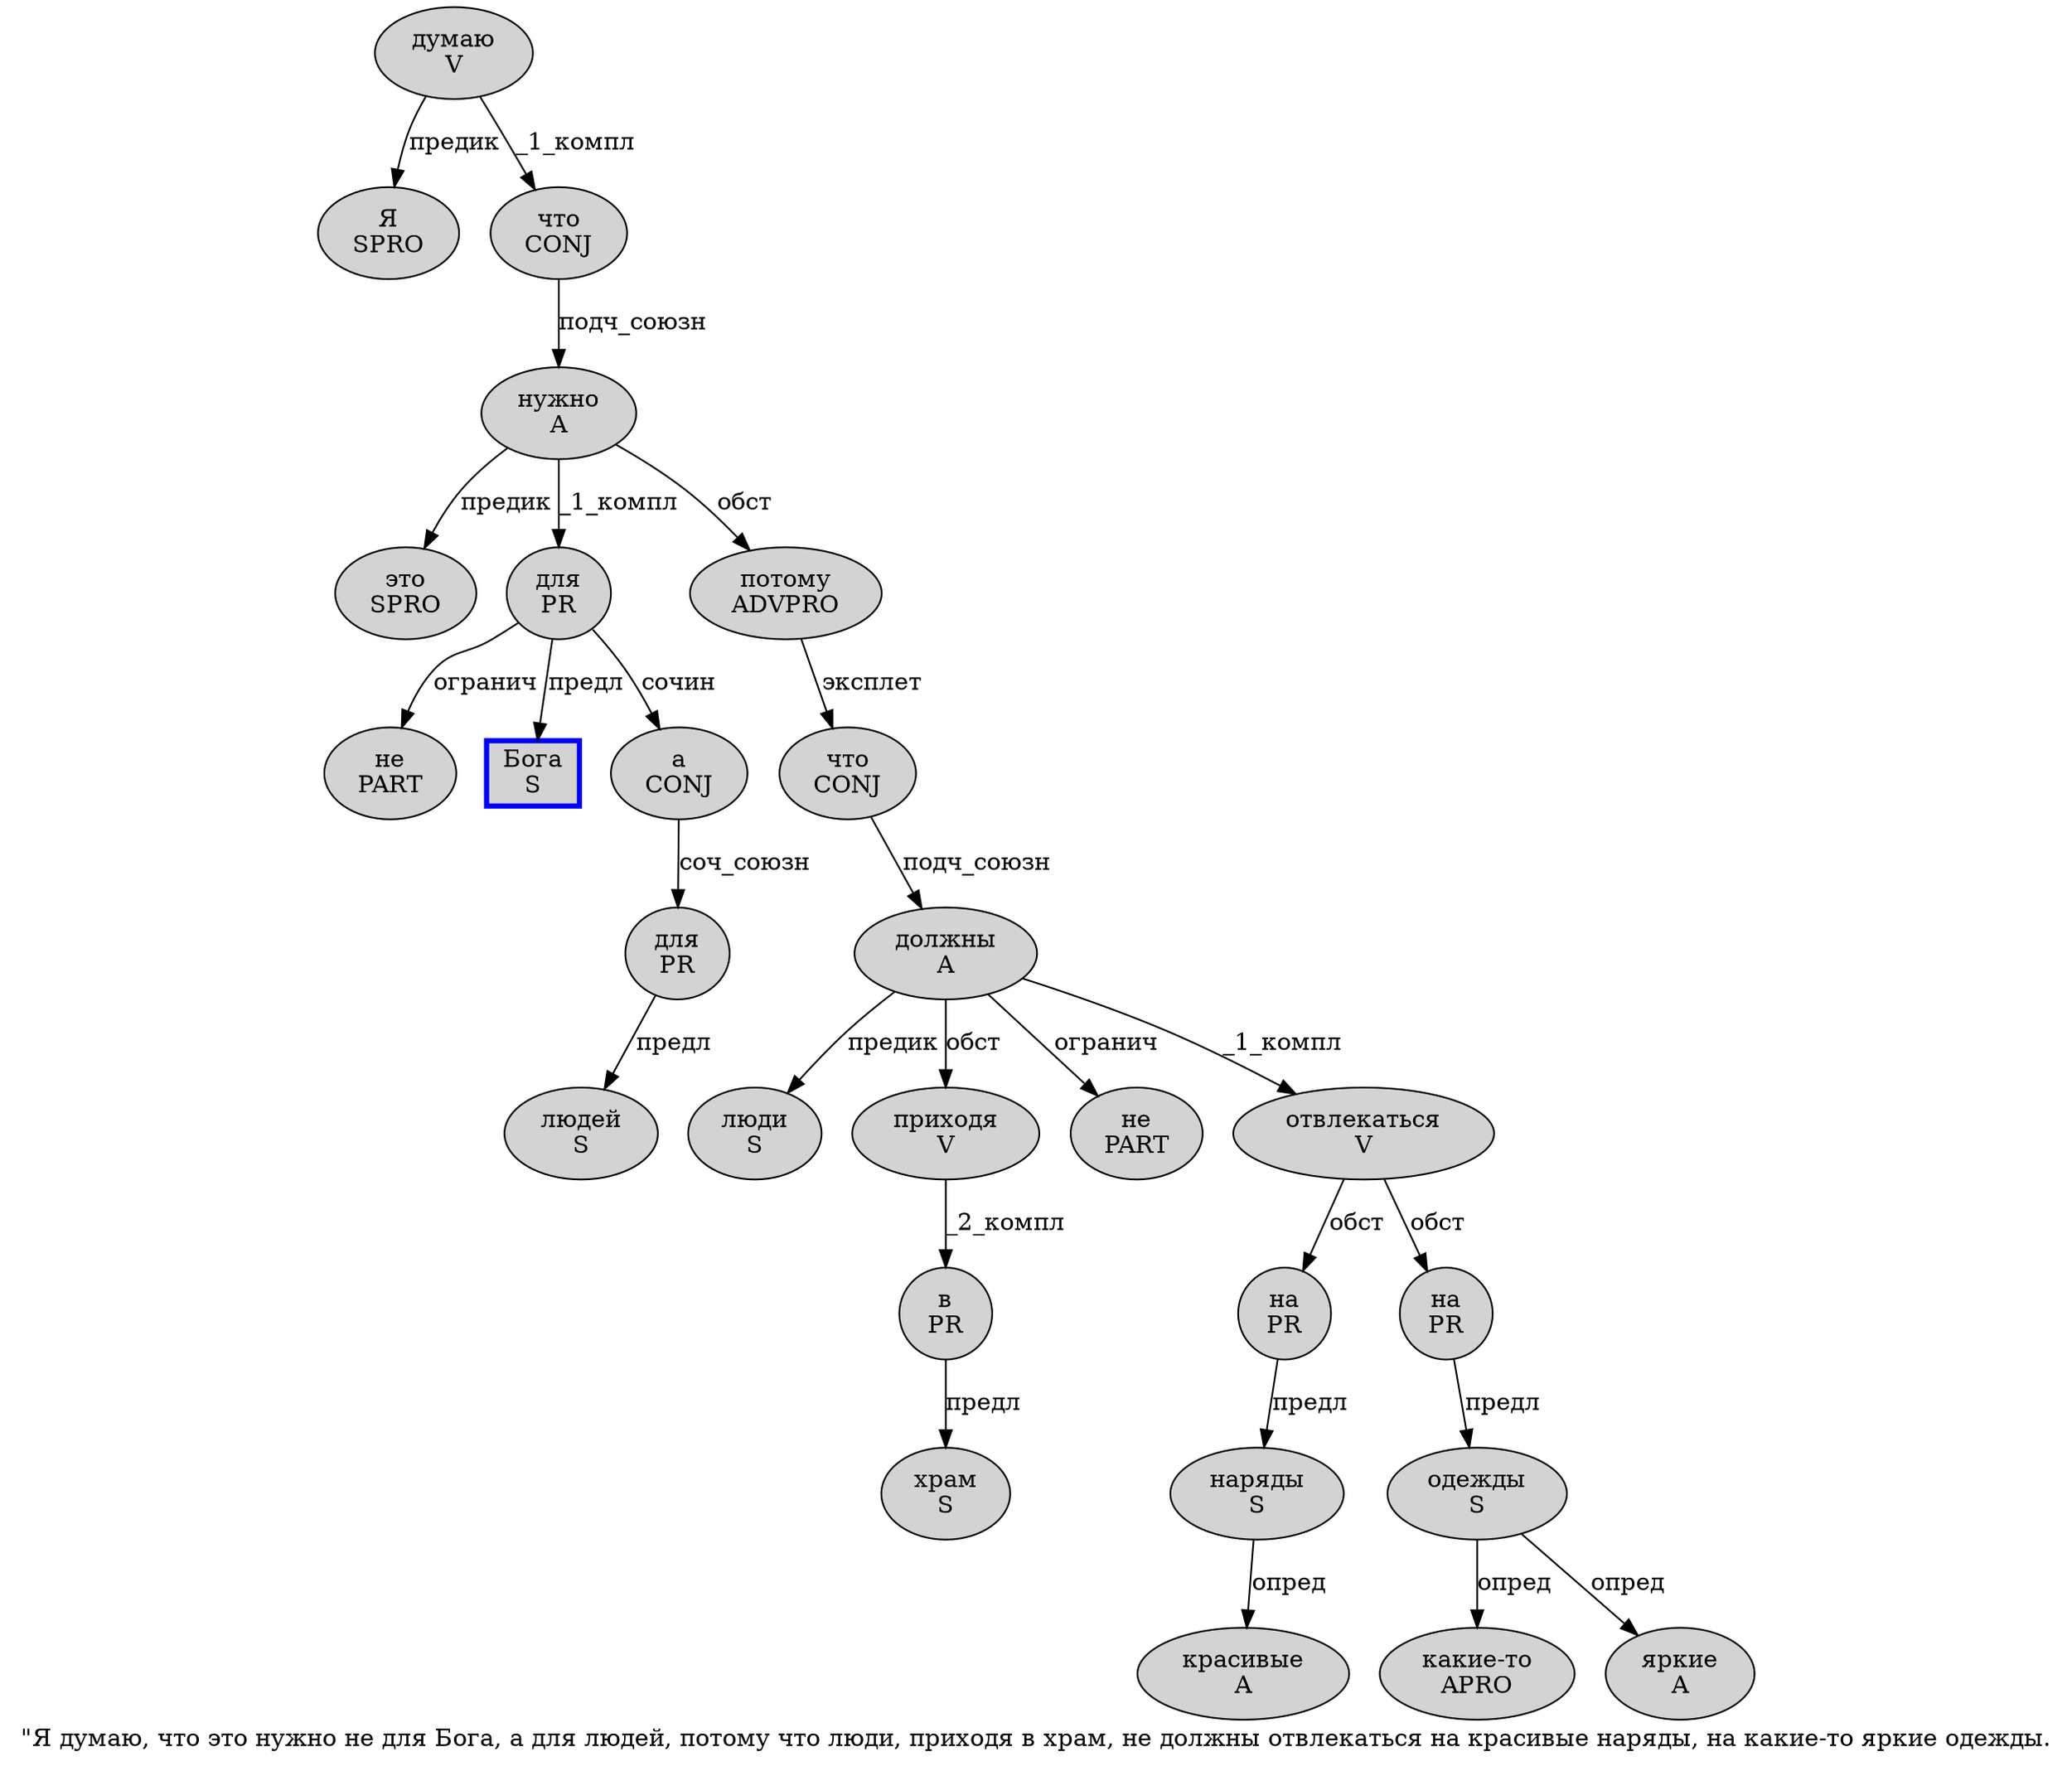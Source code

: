 digraph SENTENCE_878 {
	graph [label="\"Я думаю, что это нужно не для Бога, а для людей, потому что люди, приходя в храм, не должны отвлекаться на красивые наряды, на какие-то яркие одежды."]
	node [style=filled]
		1 [label="Я
SPRO" color="" fillcolor=lightgray penwidth=1 shape=ellipse]
		2 [label="думаю
V" color="" fillcolor=lightgray penwidth=1 shape=ellipse]
		4 [label="что
CONJ" color="" fillcolor=lightgray penwidth=1 shape=ellipse]
		5 [label="это
SPRO" color="" fillcolor=lightgray penwidth=1 shape=ellipse]
		6 [label="нужно
A" color="" fillcolor=lightgray penwidth=1 shape=ellipse]
		7 [label="не
PART" color="" fillcolor=lightgray penwidth=1 shape=ellipse]
		8 [label="для
PR" color="" fillcolor=lightgray penwidth=1 shape=ellipse]
		9 [label="Бога
S" color=blue fillcolor=lightgray penwidth=3 shape=box]
		11 [label="а
CONJ" color="" fillcolor=lightgray penwidth=1 shape=ellipse]
		12 [label="для
PR" color="" fillcolor=lightgray penwidth=1 shape=ellipse]
		13 [label="людей
S" color="" fillcolor=lightgray penwidth=1 shape=ellipse]
		15 [label="потому
ADVPRO" color="" fillcolor=lightgray penwidth=1 shape=ellipse]
		16 [label="что
CONJ" color="" fillcolor=lightgray penwidth=1 shape=ellipse]
		17 [label="люди
S" color="" fillcolor=lightgray penwidth=1 shape=ellipse]
		19 [label="приходя
V" color="" fillcolor=lightgray penwidth=1 shape=ellipse]
		20 [label="в
PR" color="" fillcolor=lightgray penwidth=1 shape=ellipse]
		21 [label="храм
S" color="" fillcolor=lightgray penwidth=1 shape=ellipse]
		23 [label="не
PART" color="" fillcolor=lightgray penwidth=1 shape=ellipse]
		24 [label="должны
A" color="" fillcolor=lightgray penwidth=1 shape=ellipse]
		25 [label="отвлекаться
V" color="" fillcolor=lightgray penwidth=1 shape=ellipse]
		26 [label="на
PR" color="" fillcolor=lightgray penwidth=1 shape=ellipse]
		27 [label="красивые
A" color="" fillcolor=lightgray penwidth=1 shape=ellipse]
		28 [label="наряды
S" color="" fillcolor=lightgray penwidth=1 shape=ellipse]
		30 [label="на
PR" color="" fillcolor=lightgray penwidth=1 shape=ellipse]
		31 [label="какие-то
APRO" color="" fillcolor=lightgray penwidth=1 shape=ellipse]
		32 [label="яркие
A" color="" fillcolor=lightgray penwidth=1 shape=ellipse]
		33 [label="одежды
S" color="" fillcolor=lightgray penwidth=1 shape=ellipse]
			33 -> 31 [label="опред"]
			33 -> 32 [label="опред"]
			20 -> 21 [label="предл"]
			25 -> 26 [label="обст"]
			25 -> 30 [label="обст"]
			4 -> 6 [label="подч_союзн"]
			24 -> 17 [label="предик"]
			24 -> 19 [label="обст"]
			24 -> 23 [label="огранич"]
			24 -> 25 [label="_1_компл"]
			11 -> 12 [label="соч_союзн"]
			28 -> 27 [label="опред"]
			30 -> 33 [label="предл"]
			12 -> 13 [label="предл"]
			16 -> 24 [label="подч_союзн"]
			15 -> 16 [label="эксплет"]
			19 -> 20 [label="_2_компл"]
			2 -> 1 [label="предик"]
			2 -> 4 [label="_1_компл"]
			8 -> 7 [label="огранич"]
			8 -> 9 [label="предл"]
			8 -> 11 [label="сочин"]
			6 -> 5 [label="предик"]
			6 -> 8 [label="_1_компл"]
			6 -> 15 [label="обст"]
			26 -> 28 [label="предл"]
}